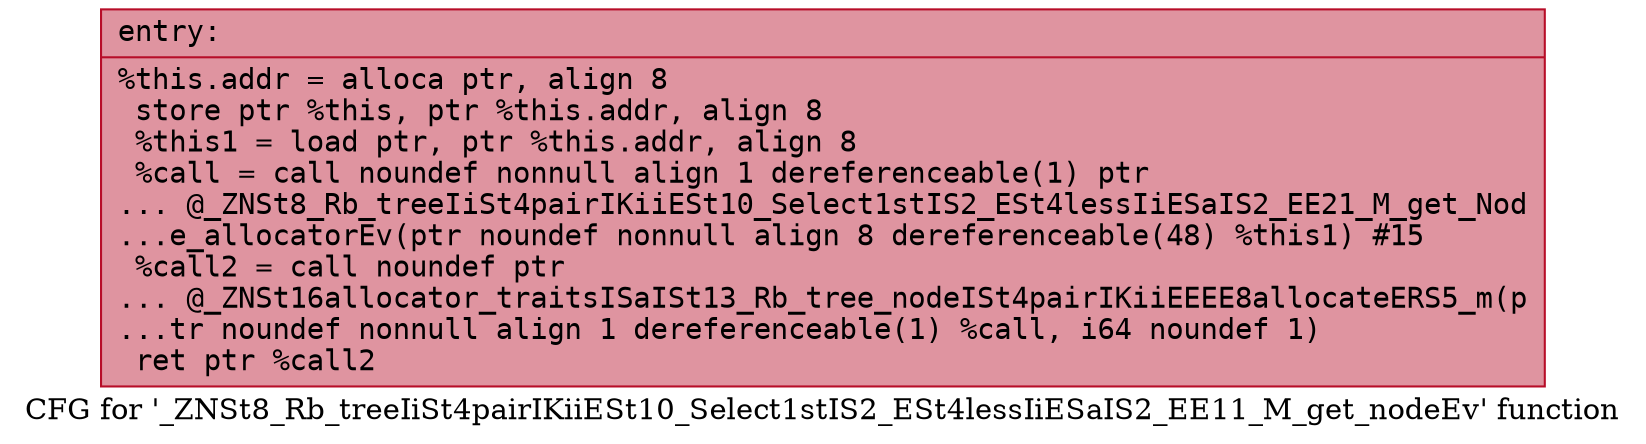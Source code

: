 digraph "CFG for '_ZNSt8_Rb_treeIiSt4pairIKiiESt10_Select1stIS2_ESt4lessIiESaIS2_EE11_M_get_nodeEv' function" {
	label="CFG for '_ZNSt8_Rb_treeIiSt4pairIKiiESt10_Select1stIS2_ESt4lessIiESaIS2_EE11_M_get_nodeEv' function";

	Node0x55ba305682a0 [shape=record,color="#b70d28ff", style=filled, fillcolor="#b70d2870" fontname="Courier",label="{entry:\l|  %this.addr = alloca ptr, align 8\l  store ptr %this, ptr %this.addr, align 8\l  %this1 = load ptr, ptr %this.addr, align 8\l  %call = call noundef nonnull align 1 dereferenceable(1) ptr\l... @_ZNSt8_Rb_treeIiSt4pairIKiiESt10_Select1stIS2_ESt4lessIiESaIS2_EE21_M_get_Nod\l...e_allocatorEv(ptr noundef nonnull align 8 dereferenceable(48) %this1) #15\l  %call2 = call noundef ptr\l... @_ZNSt16allocator_traitsISaISt13_Rb_tree_nodeISt4pairIKiiEEEE8allocateERS5_m(p\l...tr noundef nonnull align 1 dereferenceable(1) %call, i64 noundef 1)\l  ret ptr %call2\l}"];
}
